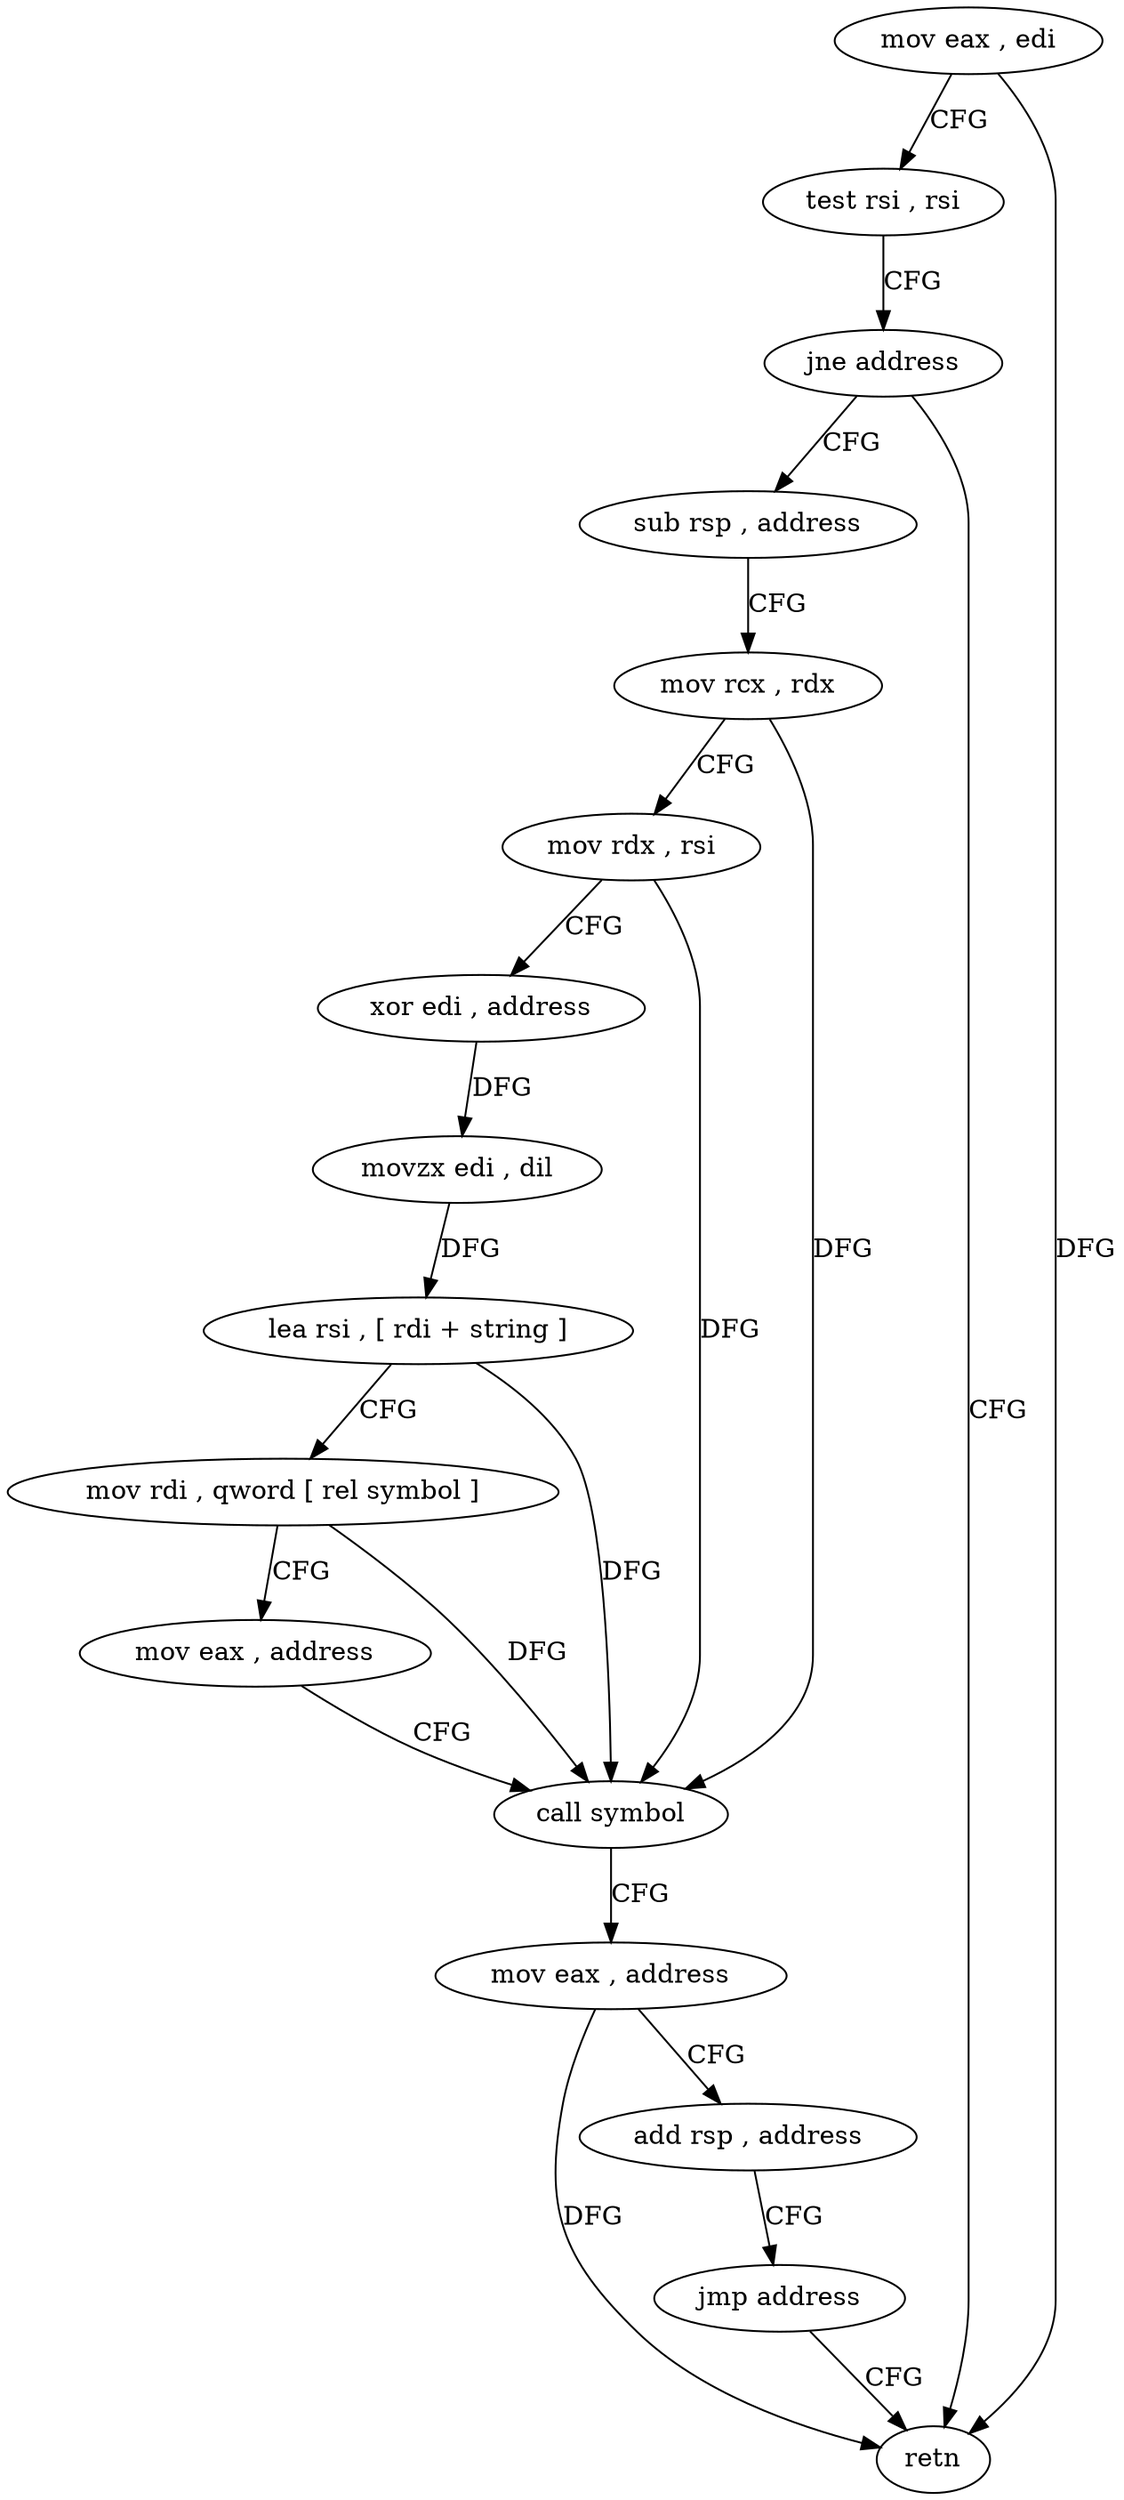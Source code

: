 digraph "func" {
"4297830" [label = "mov eax , edi" ]
"4297832" [label = "test rsi , rsi" ]
"4297835" [label = "jne address" ]
"4297839" [label = "sub rsp , address" ]
"4297837" [label = "retn" ]
"4297843" [label = "mov rcx , rdx" ]
"4297846" [label = "mov rdx , rsi" ]
"4297849" [label = "xor edi , address" ]
"4297852" [label = "movzx edi , dil" ]
"4297856" [label = "lea rsi , [ rdi + string ]" ]
"4297863" [label = "mov rdi , qword [ rel symbol ]" ]
"4297870" [label = "mov eax , address" ]
"4297875" [label = "call symbol" ]
"4297880" [label = "mov eax , address" ]
"4297885" [label = "add rsp , address" ]
"4297889" [label = "jmp address" ]
"4297830" -> "4297832" [ label = "CFG" ]
"4297830" -> "4297837" [ label = "DFG" ]
"4297832" -> "4297835" [ label = "CFG" ]
"4297835" -> "4297839" [ label = "CFG" ]
"4297835" -> "4297837" [ label = "CFG" ]
"4297839" -> "4297843" [ label = "CFG" ]
"4297843" -> "4297846" [ label = "CFG" ]
"4297843" -> "4297875" [ label = "DFG" ]
"4297846" -> "4297849" [ label = "CFG" ]
"4297846" -> "4297875" [ label = "DFG" ]
"4297849" -> "4297852" [ label = "DFG" ]
"4297852" -> "4297856" [ label = "DFG" ]
"4297856" -> "4297863" [ label = "CFG" ]
"4297856" -> "4297875" [ label = "DFG" ]
"4297863" -> "4297870" [ label = "CFG" ]
"4297863" -> "4297875" [ label = "DFG" ]
"4297870" -> "4297875" [ label = "CFG" ]
"4297875" -> "4297880" [ label = "CFG" ]
"4297880" -> "4297885" [ label = "CFG" ]
"4297880" -> "4297837" [ label = "DFG" ]
"4297885" -> "4297889" [ label = "CFG" ]
"4297889" -> "4297837" [ label = "CFG" ]
}

